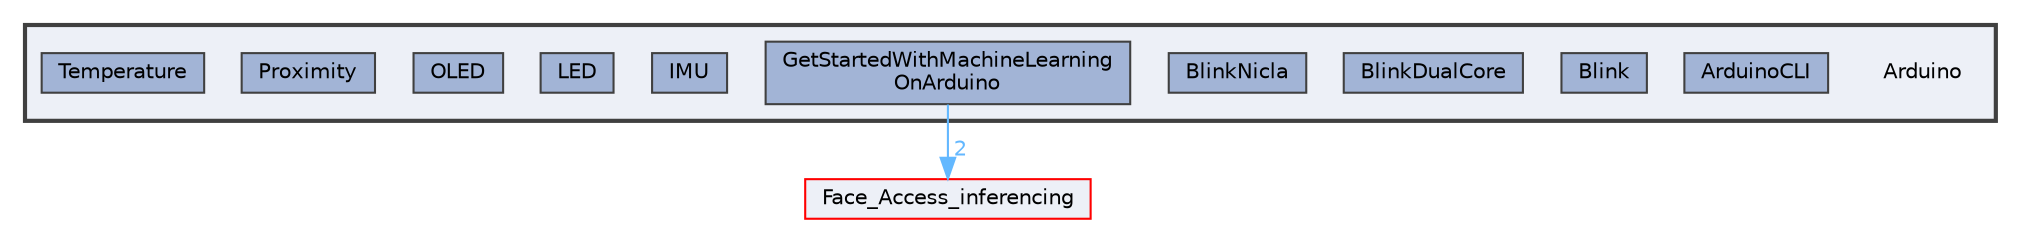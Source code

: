 digraph "Arduino"
{
 // LATEX_PDF_SIZE
  bgcolor="transparent";
  edge [fontname=Helvetica,fontsize=10,labelfontname=Helvetica,labelfontsize=10];
  node [fontname=Helvetica,fontsize=10,shape=box,height=0.2,width=0.4];
  compound=true
  subgraph clusterdir_a991eec27578c865874ede3d8ec657c2 {
    graph [ bgcolor="#edf0f7", pencolor="grey25", label="", fontname=Helvetica,fontsize=10 style="filled,bold", URL="dir_a991eec27578c865874ede3d8ec657c2.html",tooltip=""]
    dir_a991eec27578c865874ede3d8ec657c2 [shape=plaintext, label="Arduino"];
  dir_f71aaba39cc01ae062ca305dd61cc774 [label="ArduinoCLI", fillcolor="#a2b4d6", color="grey25", style="filled", URL="dir_f71aaba39cc01ae062ca305dd61cc774.html",tooltip=""];
  dir_ef8cbc4b509833c73c055365509386ba [label="Blink", fillcolor="#a2b4d6", color="grey25", style="filled", URL="dir_ef8cbc4b509833c73c055365509386ba.html",tooltip=""];
  dir_d38c53e3937c4c118cea11e2104783c2 [label="BlinkDualCore", fillcolor="#a2b4d6", color="grey25", style="filled", URL="dir_d38c53e3937c4c118cea11e2104783c2.html",tooltip=""];
  dir_4943782f7f84e4ac0e2ad3cc0bd84220 [label="BlinkNicla", fillcolor="#a2b4d6", color="grey25", style="filled", URL="dir_4943782f7f84e4ac0e2ad3cc0bd84220.html",tooltip=""];
  dir_5b434fadadbc73afff09af364c4592fa [label="GetStartedWithMachineLearning\lOnArduino", fillcolor="#a2b4d6", color="grey25", style="filled", URL="dir_5b434fadadbc73afff09af364c4592fa.html",tooltip=""];
  dir_457327e2447af0ca6e16a96e1d6539a5 [label="IMU", fillcolor="#a2b4d6", color="grey25", style="filled", URL="dir_457327e2447af0ca6e16a96e1d6539a5.html",tooltip=""];
  dir_ef233f5d7f9dba7e34f2f1d1ef4b6710 [label="LED", fillcolor="#a2b4d6", color="grey25", style="filled", URL="dir_ef233f5d7f9dba7e34f2f1d1ef4b6710.html",tooltip=""];
  dir_3794fab5b137e86defc3b383bc36d89e [label="OLED", fillcolor="#a2b4d6", color="grey25", style="filled", URL="dir_3794fab5b137e86defc3b383bc36d89e.html",tooltip=""];
  dir_8c8d86929471d8dfab7ee6f3b8728372 [label="Proximity", fillcolor="#a2b4d6", color="grey25", style="filled", URL="dir_8c8d86929471d8dfab7ee6f3b8728372.html",tooltip=""];
  dir_1b8c4a06b4ac6cb77815bfbed4806b96 [label="Temperature", fillcolor="#a2b4d6", color="grey25", style="filled", URL="dir_1b8c4a06b4ac6cb77815bfbed4806b96.html",tooltip=""];
  }
  dir_05f86cf2d1c107dceef0ab0392ddcfcf [label="Face_Access_inferencing", fillcolor="#edf0f7", color="red", style="filled", URL="dir_05f86cf2d1c107dceef0ab0392ddcfcf.html",tooltip=""];
  dir_5b434fadadbc73afff09af364c4592fa->dir_05f86cf2d1c107dceef0ab0392ddcfcf [headlabel="2", labeldistance=1.5 headhref="dir_000122_000107.html" href="dir_000122_000107.html" color="steelblue1" fontcolor="steelblue1"];
}
